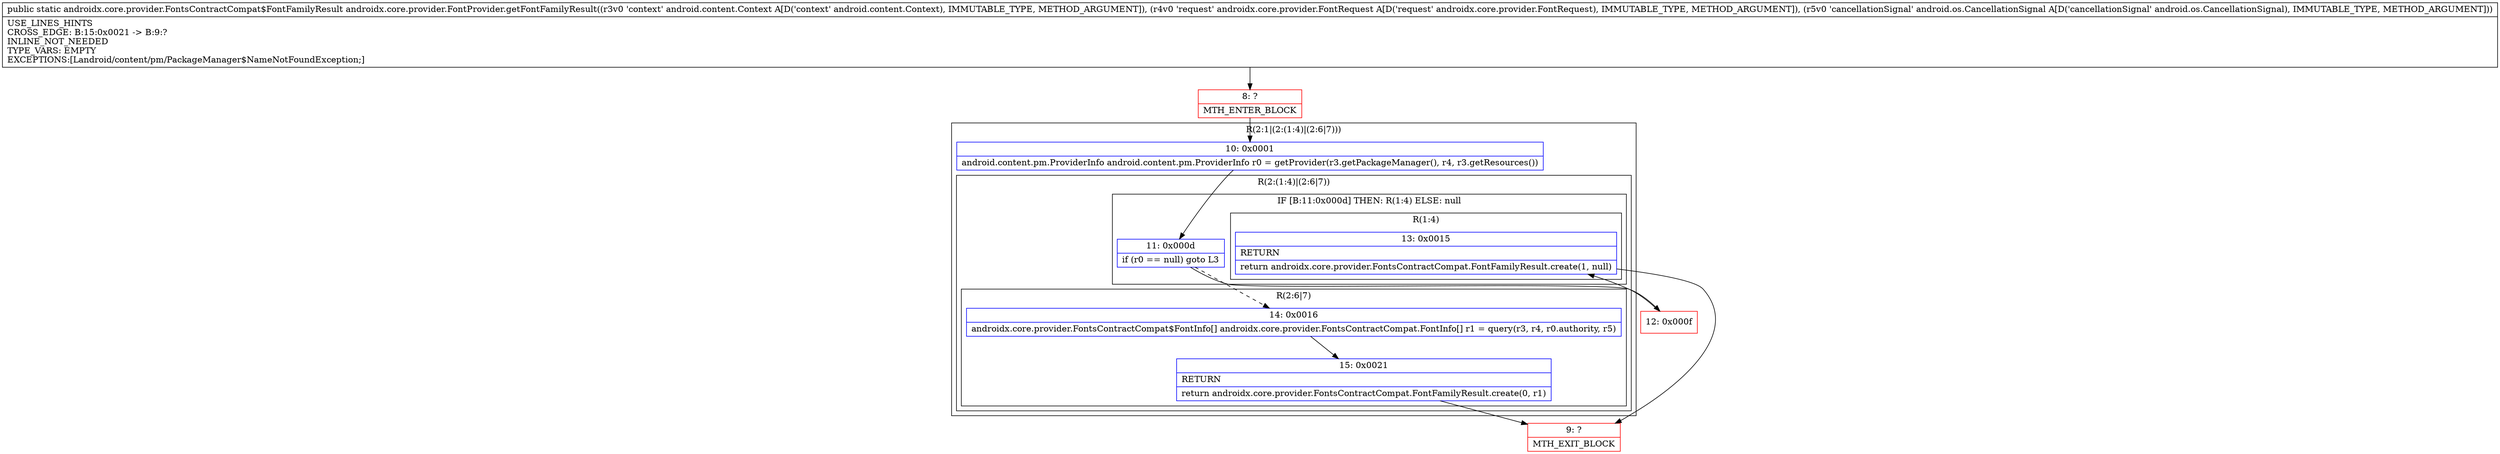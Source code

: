 digraph "CFG forandroidx.core.provider.FontProvider.getFontFamilyResult(Landroid\/content\/Context;Landroidx\/core\/provider\/FontRequest;Landroid\/os\/CancellationSignal;)Landroidx\/core\/provider\/FontsContractCompat$FontFamilyResult;" {
subgraph cluster_Region_616119700 {
label = "R(2:1|(2:(1:4)|(2:6|7)))";
node [shape=record,color=blue];
Node_10 [shape=record,label="{10\:\ 0x0001|android.content.pm.ProviderInfo android.content.pm.ProviderInfo r0 = getProvider(r3.getPackageManager(), r4, r3.getResources())\l}"];
subgraph cluster_Region_51376440 {
label = "R(2:(1:4)|(2:6|7))";
node [shape=record,color=blue];
subgraph cluster_IfRegion_1628048699 {
label = "IF [B:11:0x000d] THEN: R(1:4) ELSE: null";
node [shape=record,color=blue];
Node_11 [shape=record,label="{11\:\ 0x000d|if (r0 == null) goto L3\l}"];
subgraph cluster_Region_1579941304 {
label = "R(1:4)";
node [shape=record,color=blue];
Node_13 [shape=record,label="{13\:\ 0x0015|RETURN\l|return androidx.core.provider.FontsContractCompat.FontFamilyResult.create(1, null)\l}"];
}
}
subgraph cluster_Region_2117863977 {
label = "R(2:6|7)";
node [shape=record,color=blue];
Node_14 [shape=record,label="{14\:\ 0x0016|androidx.core.provider.FontsContractCompat$FontInfo[] androidx.core.provider.FontsContractCompat.FontInfo[] r1 = query(r3, r4, r0.authority, r5)\l}"];
Node_15 [shape=record,label="{15\:\ 0x0021|RETURN\l|return androidx.core.provider.FontsContractCompat.FontFamilyResult.create(0, r1)\l}"];
}
}
}
Node_8 [shape=record,color=red,label="{8\:\ ?|MTH_ENTER_BLOCK\l}"];
Node_12 [shape=record,color=red,label="{12\:\ 0x000f}"];
Node_9 [shape=record,color=red,label="{9\:\ ?|MTH_EXIT_BLOCK\l}"];
MethodNode[shape=record,label="{public static androidx.core.provider.FontsContractCompat$FontFamilyResult androidx.core.provider.FontProvider.getFontFamilyResult((r3v0 'context' android.content.Context A[D('context' android.content.Context), IMMUTABLE_TYPE, METHOD_ARGUMENT]), (r4v0 'request' androidx.core.provider.FontRequest A[D('request' androidx.core.provider.FontRequest), IMMUTABLE_TYPE, METHOD_ARGUMENT]), (r5v0 'cancellationSignal' android.os.CancellationSignal A[D('cancellationSignal' android.os.CancellationSignal), IMMUTABLE_TYPE, METHOD_ARGUMENT]))  | USE_LINES_HINTS\lCROSS_EDGE: B:15:0x0021 \-\> B:9:?\lINLINE_NOT_NEEDED\lTYPE_VARS: EMPTY\lEXCEPTIONS:[Landroid\/content\/pm\/PackageManager$NameNotFoundException;]\l}"];
MethodNode -> Node_8;Node_10 -> Node_11;
Node_11 -> Node_12;
Node_11 -> Node_14[style=dashed];
Node_13 -> Node_9;
Node_14 -> Node_15;
Node_15 -> Node_9;
Node_8 -> Node_10;
Node_12 -> Node_13;
}

